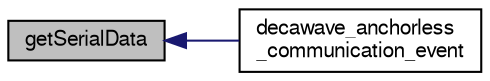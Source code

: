 digraph "getSerialData"
{
  edge [fontname="FreeSans",fontsize="10",labelfontname="FreeSans",labelfontsize="10"];
  node [fontname="FreeSans",fontsize="10",shape=record];
  rankdir="LR";
  Node1 [label="getSerialData",height=0.2,width=0.4,color="black", fillcolor="grey75", style="filled", fontcolor="black"];
  Node1 -> Node2 [dir="back",color="midnightblue",fontsize="10",style="solid",fontname="FreeSans"];
  Node2 [label="decawave_anchorless\l_communication_event",height=0.2,width=0.4,color="black", fillcolor="white", style="filled",URL="$decawave__anchorless__communication_8h.html#ac0c87cb96a37fe93060f28e3dc509568",tooltip="Event function currently checks for serial data and whether an update of states is available for a di..."];
}
